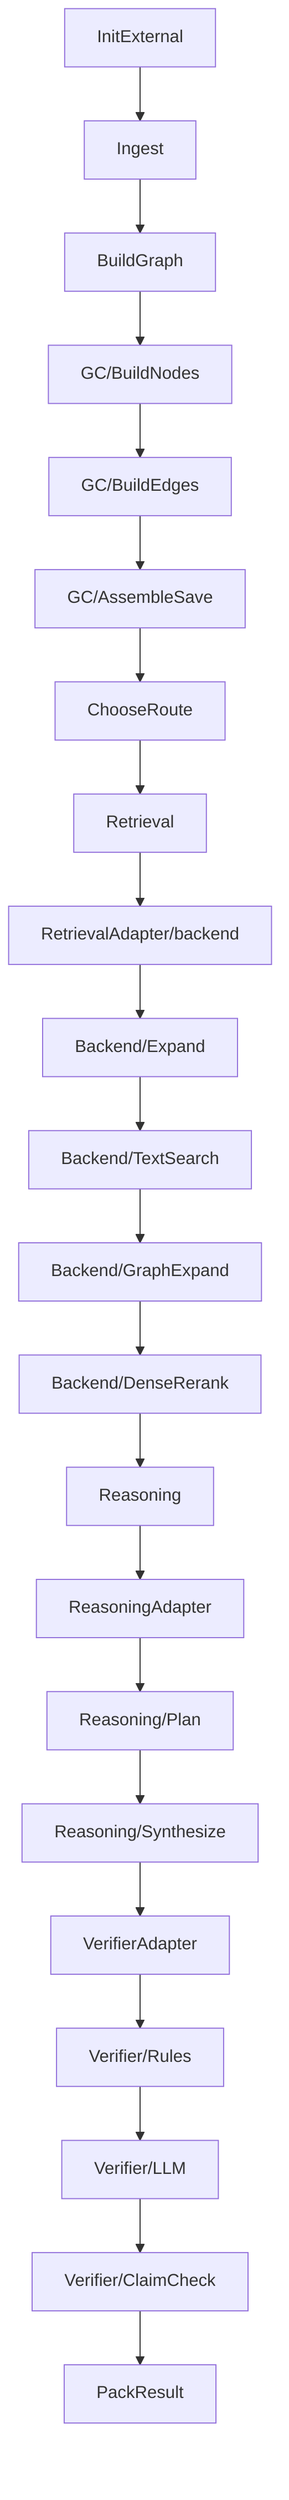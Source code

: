 flowchart TD
  InitExternal["InitExternal"]
  Ingest["Ingest"]
  BuildGraph["BuildGraph"]
  GC/BuildNodes["GC/BuildNodes"]
  GC/BuildEdges["GC/BuildEdges"]
  GC/AssembleSave["GC/AssembleSave"]
  ChooseRoute["ChooseRoute"]
  Retrieval["Retrieval"]
  RetrievalAdapter/backend["RetrievalAdapter/backend"]
  Backend/Expand["Backend/Expand"]
  Backend/TextSearch["Backend/TextSearch"]
  Backend/GraphExpand["Backend/GraphExpand"]
  Backend/DenseRerank["Backend/DenseRerank"]
  Reasoning["Reasoning"]
  ReasoningAdapter["ReasoningAdapter"]
  Reasoning/Plan["Reasoning/Plan"]
  Reasoning/Synthesize["Reasoning/Synthesize"]
  VerifierAdapter["VerifierAdapter"]
  Verifier/Rules["Verifier/Rules"]
  Verifier/LLM["Verifier/LLM"]
  Verifier/ClaimCheck["Verifier/ClaimCheck"]
  PackResult["PackResult"]
  InitExternal --> Ingest
  Ingest --> BuildGraph
  BuildGraph --> GC/BuildNodes
  GC/BuildNodes --> GC/BuildEdges
  GC/BuildEdges --> GC/AssembleSave
  GC/AssembleSave --> ChooseRoute
  ChooseRoute --> Retrieval
  Retrieval --> RetrievalAdapter/backend
  RetrievalAdapter/backend --> Backend/Expand
  Backend/Expand --> Backend/TextSearch
  Backend/TextSearch --> Backend/GraphExpand
  Backend/GraphExpand --> Backend/DenseRerank
  Backend/DenseRerank --> Reasoning
  Reasoning --> ReasoningAdapter
  ReasoningAdapter --> Reasoning/Plan
  Reasoning/Plan --> Reasoning/Synthesize
  Reasoning/Synthesize --> VerifierAdapter
  VerifierAdapter --> Verifier/Rules
  Verifier/Rules --> Verifier/LLM
  Verifier/LLM --> Verifier/ClaimCheck
  Verifier/ClaimCheck --> PackResult